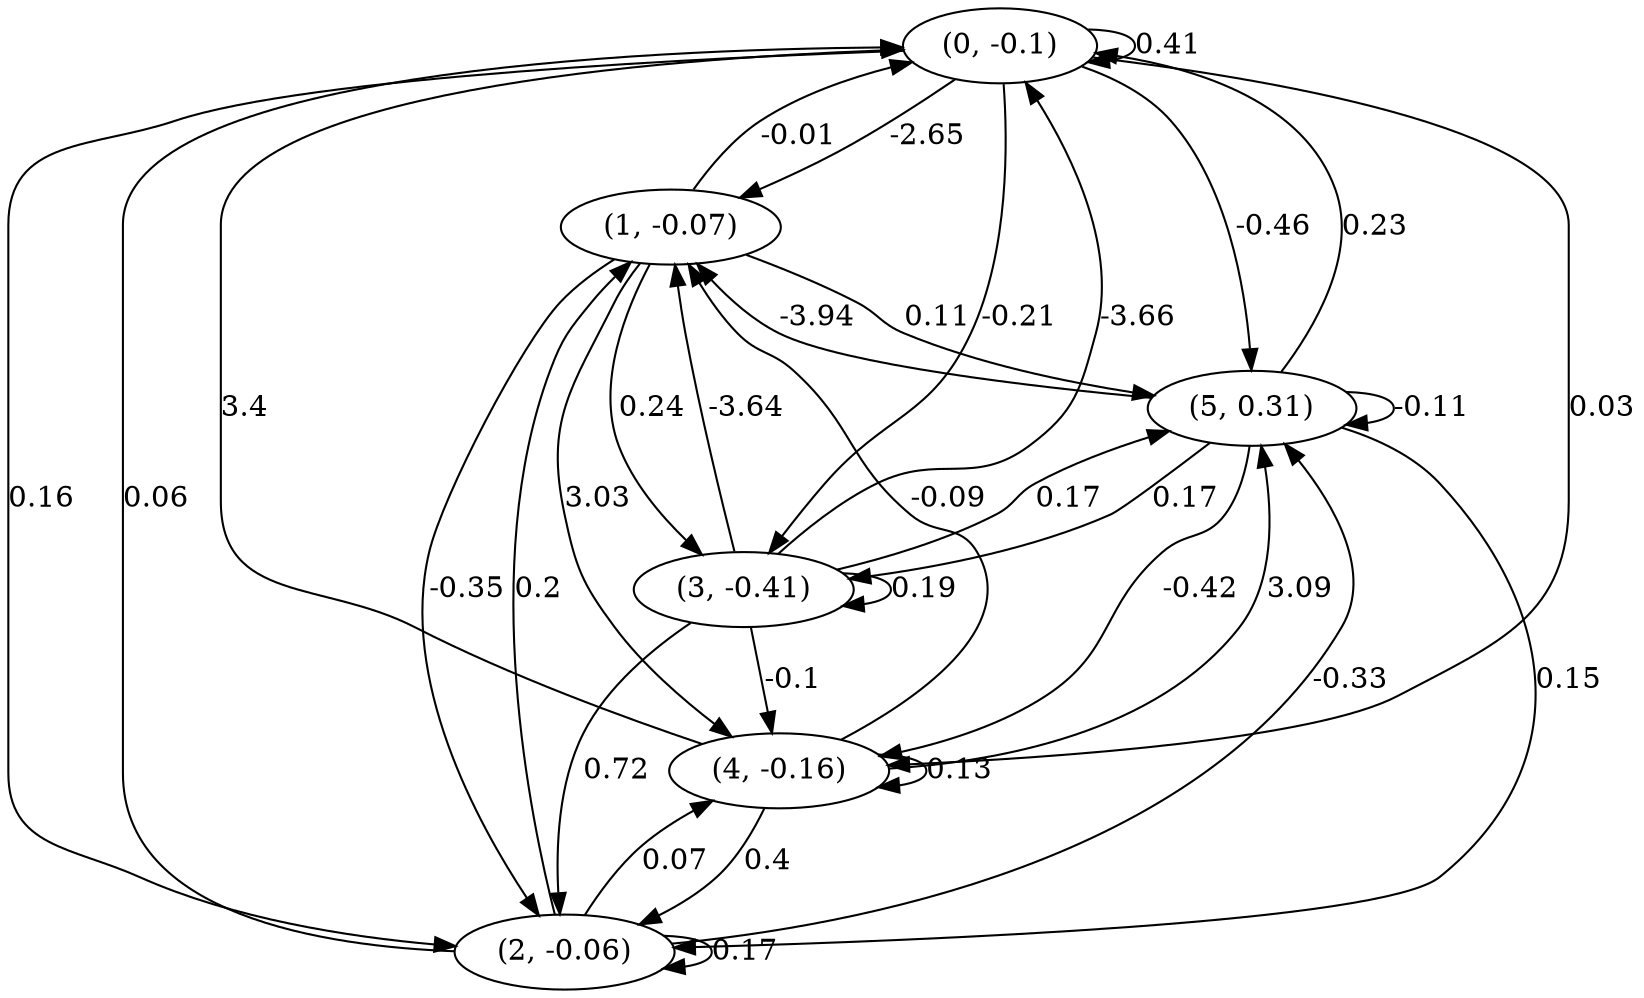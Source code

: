 digraph {
    0 [ label = "(0, -0.1)" ]
    1 [ label = "(1, -0.07)" ]
    2 [ label = "(2, -0.06)" ]
    3 [ label = "(3, -0.41)" ]
    4 [ label = "(4, -0.16)" ]
    5 [ label = "(5, 0.31)" ]
    0 -> 0 [ label = "0.41" ]
    2 -> 2 [ label = "0.17" ]
    3 -> 3 [ label = "0.19" ]
    4 -> 4 [ label = "0.13" ]
    5 -> 5 [ label = "-0.11" ]
    1 -> 0 [ label = "-0.01" ]
    2 -> 0 [ label = "0.06" ]
    3 -> 0 [ label = "-3.66" ]
    4 -> 0 [ label = "3.4" ]
    5 -> 0 [ label = "0.23" ]
    0 -> 1 [ label = "-2.65" ]
    2 -> 1 [ label = "0.2" ]
    3 -> 1 [ label = "-3.64" ]
    4 -> 1 [ label = "-0.09" ]
    5 -> 1 [ label = "-3.94" ]
    0 -> 2 [ label = "0.16" ]
    1 -> 2 [ label = "-0.35" ]
    3 -> 2 [ label = "0.72" ]
    4 -> 2 [ label = "0.4" ]
    5 -> 2 [ label = "0.15" ]
    0 -> 3 [ label = "-0.21" ]
    1 -> 3 [ label = "0.24" ]
    5 -> 3 [ label = "0.17" ]
    0 -> 4 [ label = "0.03" ]
    1 -> 4 [ label = "3.03" ]
    2 -> 4 [ label = "0.07" ]
    3 -> 4 [ label = "-0.1" ]
    5 -> 4 [ label = "-0.42" ]
    0 -> 5 [ label = "-0.46" ]
    1 -> 5 [ label = "0.11" ]
    2 -> 5 [ label = "-0.33" ]
    3 -> 5 [ label = "0.17" ]
    4 -> 5 [ label = "3.09" ]
}

